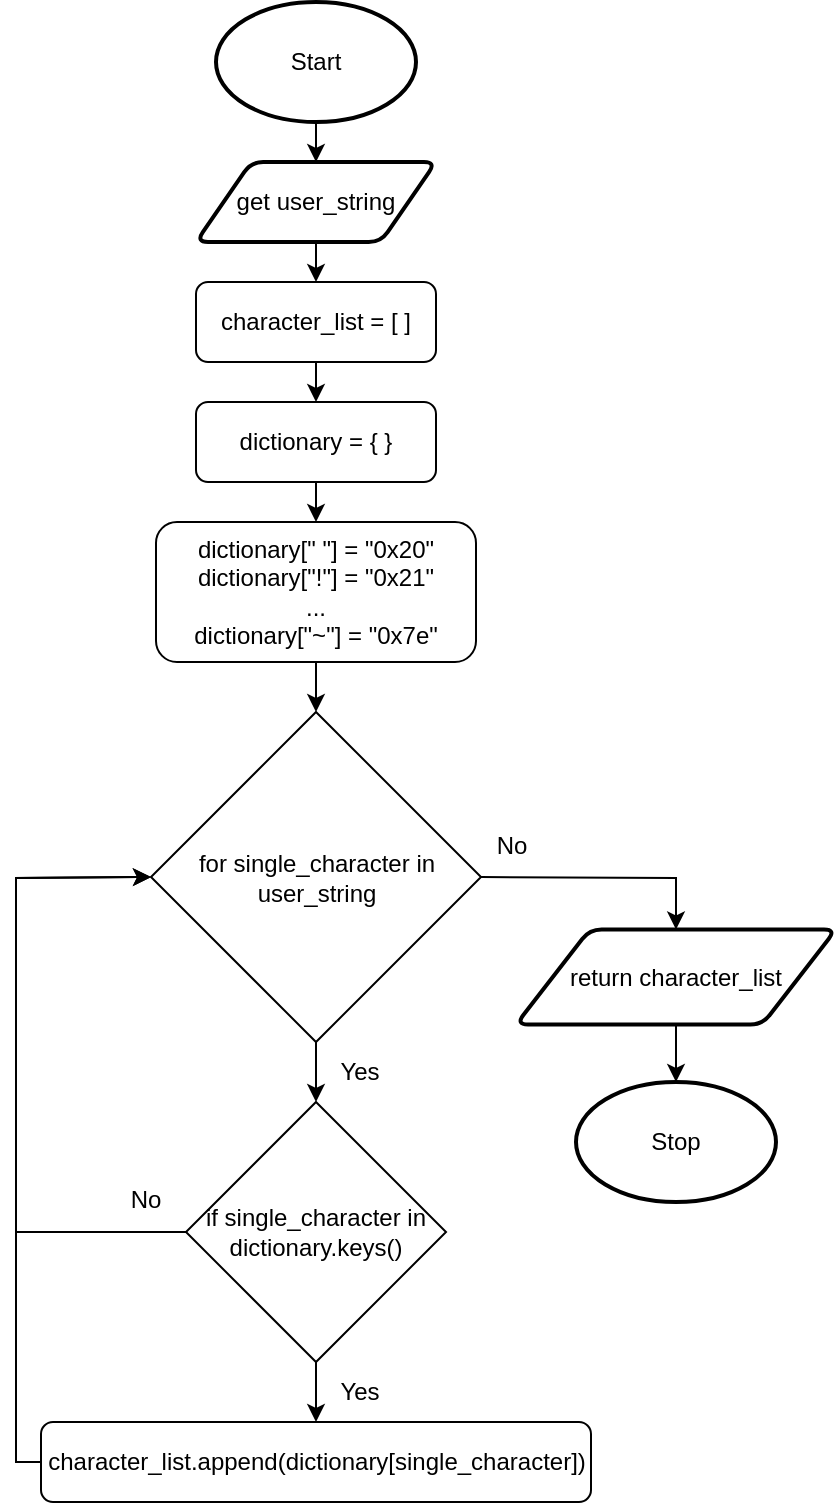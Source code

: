 <mxfile>
    <diagram id="q7JZCSy0gCoaakLFXjkL" name="Page-1">
        <mxGraphModel dx="1202" dy="790" grid="1" gridSize="10" guides="1" tooltips="1" connect="1" arrows="1" fold="1" page="1" pageScale="1" pageWidth="827" pageHeight="1169" math="0" shadow="0">
            <root>
                <mxCell id="0"/>
                <mxCell id="1" parent="0"/>
                <mxCell id="37" style="edgeStyle=none;html=1;exitX=0.5;exitY=1;exitDx=0;exitDy=0;exitPerimeter=0;entryX=0.5;entryY=0;entryDx=0;entryDy=0;" edge="1" parent="1" source="2" target="3">
                    <mxGeometry relative="1" as="geometry"/>
                </mxCell>
                <mxCell id="2" value="Start" style="strokeWidth=2;html=1;shape=mxgraph.flowchart.start_1;whiteSpace=wrap;" parent="1" vertex="1">
                    <mxGeometry x="120" y="10" width="100" height="60" as="geometry"/>
                </mxCell>
                <mxCell id="41" style="edgeStyle=none;rounded=0;html=1;exitX=0.5;exitY=1;exitDx=0;exitDy=0;entryX=0.5;entryY=0;entryDx=0;entryDy=0;" edge="1" parent="1" source="3" target="34">
                    <mxGeometry relative="1" as="geometry"/>
                </mxCell>
                <mxCell id="3" value="get user_string" style="shape=parallelogram;html=1;strokeWidth=2;perimeter=parallelogramPerimeter;whiteSpace=wrap;rounded=1;arcSize=12;size=0.23;" parent="1" vertex="1">
                    <mxGeometry x="110" y="90" width="120" height="40" as="geometry"/>
                </mxCell>
                <mxCell id="11" value="Stop" style="strokeWidth=2;html=1;shape=mxgraph.flowchart.start_1;whiteSpace=wrap;" parent="1" vertex="1">
                    <mxGeometry x="300" y="550" width="100" height="60" as="geometry"/>
                </mxCell>
                <mxCell id="16" value="Yes" style="text;html=1;strokeColor=none;fillColor=none;align=center;verticalAlign=middle;whiteSpace=wrap;rounded=0;" parent="1" vertex="1">
                    <mxGeometry x="177" y="690" width="30" height="30" as="geometry"/>
                </mxCell>
                <mxCell id="17" value="No" style="text;html=1;strokeColor=none;fillColor=none;align=center;verticalAlign=middle;whiteSpace=wrap;rounded=0;" parent="1" vertex="1">
                    <mxGeometry x="70" y="594" width="30" height="30" as="geometry"/>
                </mxCell>
                <mxCell id="20" style="edgeStyle=none;html=1;exitX=0.5;exitY=1;exitDx=0;exitDy=0;entryX=0.5;entryY=0;entryDx=0;entryDy=0;" parent="1" source="18" target="19" edge="1">
                    <mxGeometry relative="1" as="geometry"/>
                </mxCell>
                <mxCell id="18" value="dictionary[&quot; &quot;] = &quot;0x20&quot;&lt;br&gt;dictionary[&quot;!&quot;] = &quot;0x21&quot;&lt;br&gt;...&lt;br&gt;dictionary[&quot;~&quot;] = &quot;0x7e&quot;" style="rounded=1;whiteSpace=wrap;html=1;" parent="1" vertex="1">
                    <mxGeometry x="90" y="270" width="160" height="70" as="geometry"/>
                </mxCell>
                <mxCell id="22" style="edgeStyle=none;html=1;exitX=0.5;exitY=1;exitDx=0;exitDy=0;entryX=0.5;entryY=0;entryDx=0;entryDy=0;" parent="1" source="19" target="21" edge="1">
                    <mxGeometry relative="1" as="geometry"/>
                </mxCell>
                <mxCell id="30" style="edgeStyle=none;rounded=0;html=1;exitX=1;exitY=0.5;exitDx=0;exitDy=0;entryX=0.5;entryY=0;entryDx=0;entryDy=0;" parent="1" source="19" edge="1" target="32">
                    <mxGeometry relative="1" as="geometry">
                        <mxPoint x="390" y="448" as="targetPoint"/>
                        <Array as="points">
                            <mxPoint x="350" y="448"/>
                        </Array>
                    </mxGeometry>
                </mxCell>
                <mxCell id="19" value="for single_character in user_string" style="rhombus;whiteSpace=wrap;html=1;" parent="1" vertex="1">
                    <mxGeometry x="87.5" y="365" width="165" height="165" as="geometry"/>
                </mxCell>
                <mxCell id="25" style="edgeStyle=none;html=1;exitX=0.5;exitY=1;exitDx=0;exitDy=0;entryX=0.5;entryY=0;entryDx=0;entryDy=0;" parent="1" source="21" target="24" edge="1">
                    <mxGeometry relative="1" as="geometry"/>
                </mxCell>
                <mxCell id="29" style="edgeStyle=none;rounded=0;html=1;exitX=0;exitY=0.5;exitDx=0;exitDy=0;entryX=0;entryY=0.5;entryDx=0;entryDy=0;" parent="1" source="21" target="19" edge="1">
                    <mxGeometry relative="1" as="geometry">
                        <Array as="points">
                            <mxPoint x="20" y="625"/>
                            <mxPoint x="20" y="448"/>
                        </Array>
                    </mxGeometry>
                </mxCell>
                <mxCell id="21" value="if single_character in dictionary.keys()" style="rhombus;whiteSpace=wrap;html=1;" parent="1" vertex="1">
                    <mxGeometry x="105" y="560" width="130" height="130" as="geometry"/>
                </mxCell>
                <mxCell id="40" style="edgeStyle=none;html=1;exitX=0;exitY=0.5;exitDx=0;exitDy=0;entryX=0;entryY=0.5;entryDx=0;entryDy=0;rounded=0;" edge="1" parent="1" source="24" target="19">
                    <mxGeometry relative="1" as="geometry">
                        <Array as="points">
                            <mxPoint x="20" y="740"/>
                            <mxPoint x="20" y="448"/>
                        </Array>
                    </mxGeometry>
                </mxCell>
                <mxCell id="24" value="character_list.append(dictionary[single_character])" style="rounded=1;whiteSpace=wrap;html=1;" parent="1" vertex="1">
                    <mxGeometry x="32.5" y="720" width="275" height="40" as="geometry"/>
                </mxCell>
                <mxCell id="27" value="Yes" style="text;html=1;strokeColor=none;fillColor=none;align=center;verticalAlign=middle;whiteSpace=wrap;rounded=0;" parent="1" vertex="1">
                    <mxGeometry x="177" y="530" width="30" height="30" as="geometry"/>
                </mxCell>
                <mxCell id="31" value="No" style="text;html=1;strokeColor=none;fillColor=none;align=center;verticalAlign=middle;whiteSpace=wrap;rounded=0;" parent="1" vertex="1">
                    <mxGeometry x="252.5" y="417" width="30" height="30" as="geometry"/>
                </mxCell>
                <mxCell id="33" style="edgeStyle=none;html=1;exitX=0.5;exitY=1;exitDx=0;exitDy=0;entryX=0.5;entryY=0;entryDx=0;entryDy=0;entryPerimeter=0;" edge="1" parent="1" source="32" target="11">
                    <mxGeometry relative="1" as="geometry"/>
                </mxCell>
                <mxCell id="32" value="return character_list" style="shape=parallelogram;html=1;strokeWidth=2;perimeter=parallelogramPerimeter;whiteSpace=wrap;rounded=1;arcSize=12;size=0.23;" vertex="1" parent="1">
                    <mxGeometry x="270" y="473.75" width="160" height="47.5" as="geometry"/>
                </mxCell>
                <mxCell id="43" style="edgeStyle=none;rounded=0;html=1;exitX=0.5;exitY=1;exitDx=0;exitDy=0;entryX=0.5;entryY=0;entryDx=0;entryDy=0;" edge="1" parent="1" source="34" target="42">
                    <mxGeometry relative="1" as="geometry"/>
                </mxCell>
                <mxCell id="34" value="character_list = [ ]" style="rounded=1;whiteSpace=wrap;html=1;" vertex="1" parent="1">
                    <mxGeometry x="110" y="150" width="120" height="40" as="geometry"/>
                </mxCell>
                <mxCell id="44" style="edgeStyle=none;rounded=0;html=1;exitX=0.5;exitY=1;exitDx=0;exitDy=0;entryX=0.5;entryY=0;entryDx=0;entryDy=0;" edge="1" parent="1" source="42" target="18">
                    <mxGeometry relative="1" as="geometry"/>
                </mxCell>
                <mxCell id="42" value="dictionary = { }" style="rounded=1;whiteSpace=wrap;html=1;" vertex="1" parent="1">
                    <mxGeometry x="110" y="210" width="120" height="40" as="geometry"/>
                </mxCell>
            </root>
        </mxGraphModel>
    </diagram>
</mxfile>